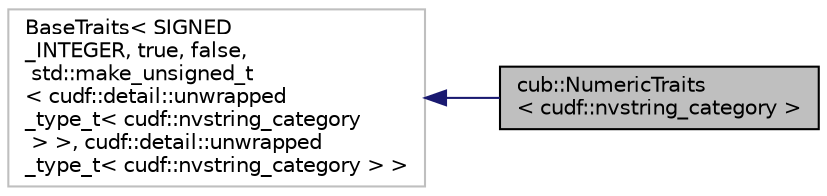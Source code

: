 digraph "cub::NumericTraits&lt; cudf::nvstring_category &gt;"
{
 // LATEX_PDF_SIZE
  edge [fontname="Helvetica",fontsize="10",labelfontname="Helvetica",labelfontsize="10"];
  node [fontname="Helvetica",fontsize="10",shape=record];
  rankdir="LR";
  Node1 [label="cub::NumericTraits\l\< cudf::nvstring_category \>",height=0.2,width=0.4,color="black", fillcolor="grey75", style="filled", fontcolor="black",tooltip=" "];
  Node2 -> Node1 [dir="back",color="midnightblue",fontsize="10",style="solid",fontname="Helvetica"];
  Node2 [label="BaseTraits\< SIGNED\l_INTEGER, true, false,\l std::make_unsigned_t\l\< cudf::detail::unwrapped\l_type_t\< cudf::nvstring_category\l \> \>, cudf::detail::unwrapped\l_type_t\< cudf::nvstring_category \> \>",height=0.2,width=0.4,color="grey75", fillcolor="white", style="filled",tooltip=" "];
}
